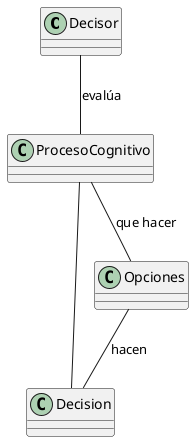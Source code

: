@startuml

class Decisor{

}
class Decision{

}

class Opciones{

}
class ProcesoCognitivo{

}

Decisor -- ProcesoCognitivo : evalúa
ProcesoCognitivo -- Opciones : "que hacer"
Opciones -- Decision : hacen
ProcesoCognitivo -- Decision
@enduml